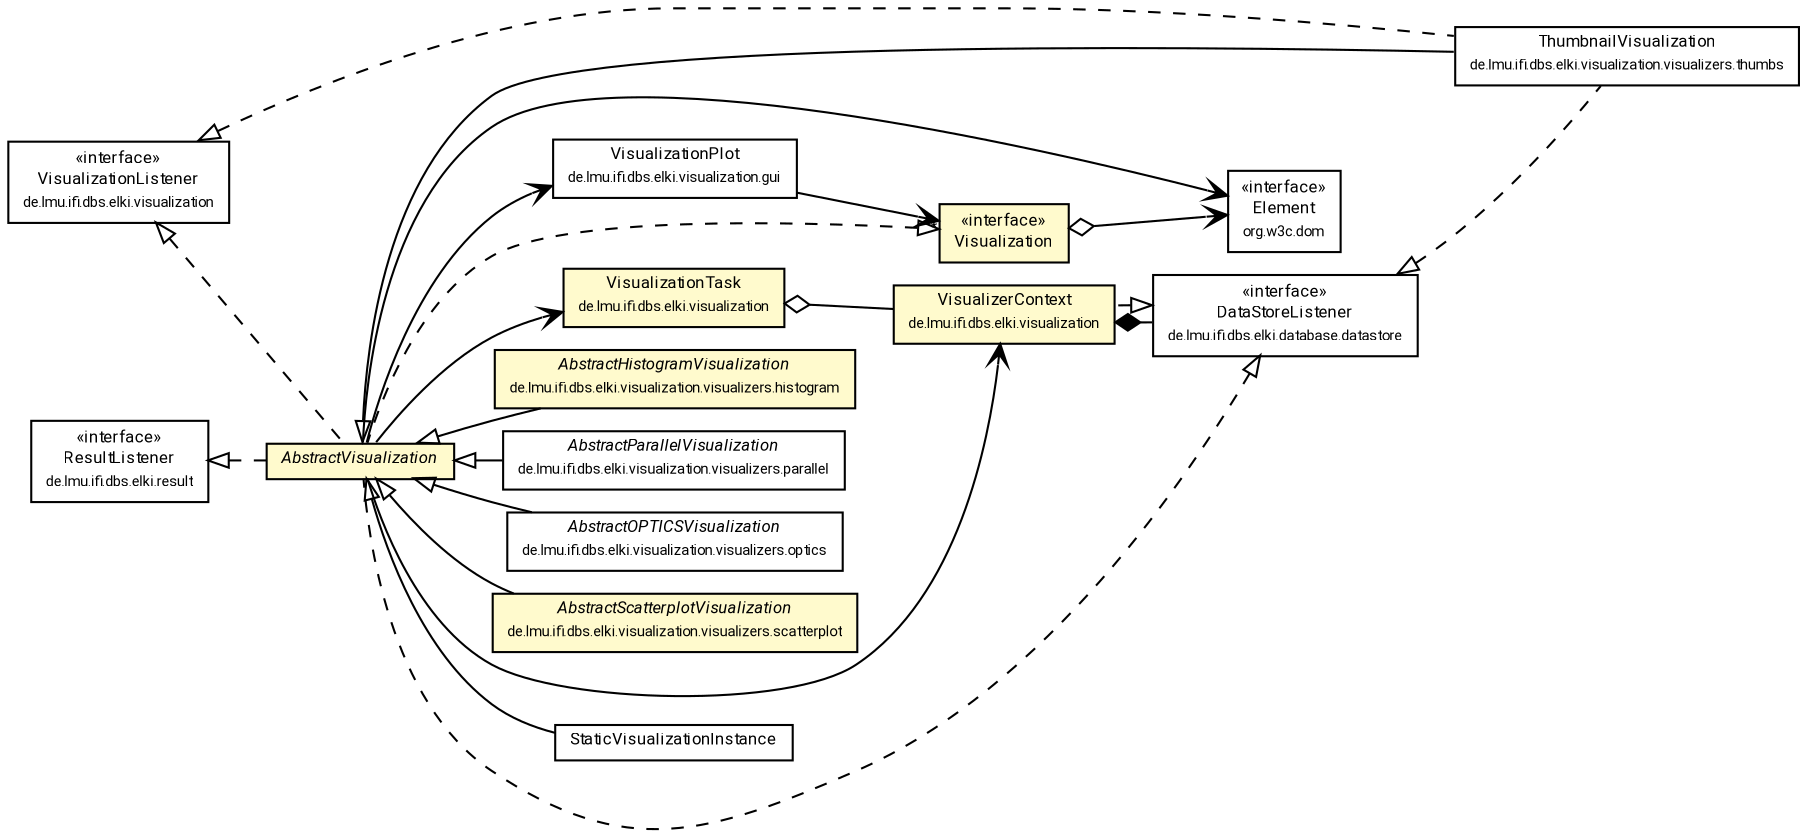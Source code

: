 #!/usr/local/bin/dot
#
# Class diagram 
# Generated by UMLGraph version R5_7_2-60-g0e99a6 (http://www.spinellis.gr/umlgraph/)
#

digraph G {
	graph [fontnames="svg"]
	edge [fontname="Roboto",fontsize=7,labelfontname="Roboto",labelfontsize=7,color="black"];
	node [fontname="Roboto",fontcolor="black",fontsize=8,shape=plaintext,margin=0,width=0,height=0];
	nodesep=0.15;
	ranksep=0.25;
	rankdir=LR;
	// de.lmu.ifi.dbs.elki.visualization.VisualizationListener
	c1425520 [label=<<table title="de.lmu.ifi.dbs.elki.visualization.VisualizationListener" border="0" cellborder="1" cellspacing="0" cellpadding="2" href="../VisualizationListener.html" target="_parent">
		<tr><td><table border="0" cellspacing="0" cellpadding="1">
		<tr><td align="center" balign="center"> &#171;interface&#187; </td></tr>
		<tr><td align="center" balign="center"> <font face="Roboto">VisualizationListener</font> </td></tr>
		<tr><td align="center" balign="center"> <font face="Roboto" point-size="7.0">de.lmu.ifi.dbs.elki.visualization</font> </td></tr>
		</table></td></tr>
		</table>>, URL="../VisualizationListener.html"];
	// de.lmu.ifi.dbs.elki.visualization.VisualizerContext
	c1425526 [label=<<table title="de.lmu.ifi.dbs.elki.visualization.VisualizerContext" border="0" cellborder="1" cellspacing="0" cellpadding="2" bgcolor="LemonChiffon" href="../VisualizerContext.html" target="_parent">
		<tr><td><table border="0" cellspacing="0" cellpadding="1">
		<tr><td align="center" balign="center"> <font face="Roboto">VisualizerContext</font> </td></tr>
		<tr><td align="center" balign="center"> <font face="Roboto" point-size="7.0">de.lmu.ifi.dbs.elki.visualization</font> </td></tr>
		</table></td></tr>
		</table>>, URL="../VisualizerContext.html"];
	// de.lmu.ifi.dbs.elki.visualization.gui.VisualizationPlot
	c1425588 [label=<<table title="de.lmu.ifi.dbs.elki.visualization.gui.VisualizationPlot" border="0" cellborder="1" cellspacing="0" cellpadding="2" href="../gui/VisualizationPlot.html" target="_parent">
		<tr><td><table border="0" cellspacing="0" cellpadding="1">
		<tr><td align="center" balign="center"> <font face="Roboto">VisualizationPlot</font> </td></tr>
		<tr><td align="center" balign="center"> <font face="Roboto" point-size="7.0">de.lmu.ifi.dbs.elki.visualization.gui</font> </td></tr>
		</table></td></tr>
		</table>>, URL="../gui/VisualizationPlot.html"];
	// de.lmu.ifi.dbs.elki.visualization.VisualizationTask
	c1425629 [label=<<table title="de.lmu.ifi.dbs.elki.visualization.VisualizationTask" border="0" cellborder="1" cellspacing="0" cellpadding="2" bgcolor="LemonChiffon" href="../VisualizationTask.html" target="_parent">
		<tr><td><table border="0" cellspacing="0" cellpadding="1">
		<tr><td align="center" balign="center"> <font face="Roboto">VisualizationTask</font> </td></tr>
		<tr><td align="center" balign="center"> <font face="Roboto" point-size="7.0">de.lmu.ifi.dbs.elki.visualization</font> </td></tr>
		</table></td></tr>
		</table>>, URL="../VisualizationTask.html"];
	// de.lmu.ifi.dbs.elki.visualization.visualizers.histogram.AbstractHistogramVisualization
	c1425635 [label=<<table title="de.lmu.ifi.dbs.elki.visualization.visualizers.histogram.AbstractHistogramVisualization" border="0" cellborder="1" cellspacing="0" cellpadding="2" bgcolor="LemonChiffon" href="histogram/AbstractHistogramVisualization.html" target="_parent">
		<tr><td><table border="0" cellspacing="0" cellpadding="1">
		<tr><td align="center" balign="center"> <font face="Roboto"><i>AbstractHistogramVisualization</i></font> </td></tr>
		<tr><td align="center" balign="center"> <font face="Roboto" point-size="7.0">de.lmu.ifi.dbs.elki.visualization.visualizers.histogram</font> </td></tr>
		</table></td></tr>
		</table>>, URL="histogram/AbstractHistogramVisualization.html"];
	// de.lmu.ifi.dbs.elki.visualization.visualizers.parallel.AbstractParallelVisualization<NV>
	c1425650 [label=<<table title="de.lmu.ifi.dbs.elki.visualization.visualizers.parallel.AbstractParallelVisualization" border="0" cellborder="1" cellspacing="0" cellpadding="2" href="parallel/AbstractParallelVisualization.html" target="_parent">
		<tr><td><table border="0" cellspacing="0" cellpadding="1">
		<tr><td align="center" balign="center"> <font face="Roboto"><i>AbstractParallelVisualization</i></font> </td></tr>
		<tr><td align="center" balign="center"> <font face="Roboto" point-size="7.0">de.lmu.ifi.dbs.elki.visualization.visualizers.parallel</font> </td></tr>
		</table></td></tr>
		</table>>, URL="parallel/AbstractParallelVisualization.html"];
	// de.lmu.ifi.dbs.elki.visualization.visualizers.optics.AbstractOPTICSVisualization
	c1425670 [label=<<table title="de.lmu.ifi.dbs.elki.visualization.visualizers.optics.AbstractOPTICSVisualization" border="0" cellborder="1" cellspacing="0" cellpadding="2" href="optics/AbstractOPTICSVisualization.html" target="_parent">
		<tr><td><table border="0" cellspacing="0" cellpadding="1">
		<tr><td align="center" balign="center"> <font face="Roboto"><i>AbstractOPTICSVisualization</i></font> </td></tr>
		<tr><td align="center" balign="center"> <font face="Roboto" point-size="7.0">de.lmu.ifi.dbs.elki.visualization.visualizers.optics</font> </td></tr>
		</table></td></tr>
		</table>>, URL="optics/AbstractOPTICSVisualization.html"];
	// de.lmu.ifi.dbs.elki.visualization.visualizers.scatterplot.AbstractScatterplotVisualization
	c1425708 [label=<<table title="de.lmu.ifi.dbs.elki.visualization.visualizers.scatterplot.AbstractScatterplotVisualization" border="0" cellborder="1" cellspacing="0" cellpadding="2" bgcolor="LemonChiffon" href="scatterplot/AbstractScatterplotVisualization.html" target="_parent">
		<tr><td><table border="0" cellspacing="0" cellpadding="1">
		<tr><td align="center" balign="center"> <font face="Roboto"><i>AbstractScatterplotVisualization</i></font> </td></tr>
		<tr><td align="center" balign="center"> <font face="Roboto" point-size="7.0">de.lmu.ifi.dbs.elki.visualization.visualizers.scatterplot</font> </td></tr>
		</table></td></tr>
		</table>>, URL="scatterplot/AbstractScatterplotVisualization.html"];
	// de.lmu.ifi.dbs.elki.visualization.visualizers.thumbs.ThumbnailVisualization
	c1425744 [label=<<table title="de.lmu.ifi.dbs.elki.visualization.visualizers.thumbs.ThumbnailVisualization" border="0" cellborder="1" cellspacing="0" cellpadding="2" href="thumbs/ThumbnailVisualization.html" target="_parent">
		<tr><td><table border="0" cellspacing="0" cellpadding="1">
		<tr><td align="center" balign="center"> <font face="Roboto">ThumbnailVisualization</font> </td></tr>
		<tr><td align="center" balign="center"> <font face="Roboto" point-size="7.0">de.lmu.ifi.dbs.elki.visualization.visualizers.thumbs</font> </td></tr>
		</table></td></tr>
		</table>>, URL="thumbs/ThumbnailVisualization.html"];
	// de.lmu.ifi.dbs.elki.visualization.visualizers.Visualization
	c1425748 [label=<<table title="de.lmu.ifi.dbs.elki.visualization.visualizers.Visualization" border="0" cellborder="1" cellspacing="0" cellpadding="2" bgcolor="LemonChiffon" href="Visualization.html" target="_parent">
		<tr><td><table border="0" cellspacing="0" cellpadding="1">
		<tr><td align="center" balign="center"> &#171;interface&#187; </td></tr>
		<tr><td align="center" balign="center"> <font face="Roboto">Visualization</font> </td></tr>
		</table></td></tr>
		</table>>, URL="Visualization.html"];
	// de.lmu.ifi.dbs.elki.visualization.visualizers.StaticVisualizationInstance
	c1425749 [label=<<table title="de.lmu.ifi.dbs.elki.visualization.visualizers.StaticVisualizationInstance" border="0" cellborder="1" cellspacing="0" cellpadding="2" href="StaticVisualizationInstance.html" target="_parent">
		<tr><td><table border="0" cellspacing="0" cellpadding="1">
		<tr><td align="center" balign="center"> <font face="Roboto">StaticVisualizationInstance</font> </td></tr>
		</table></td></tr>
		</table>>, URL="StaticVisualizationInstance.html"];
	// de.lmu.ifi.dbs.elki.visualization.visualizers.AbstractVisualization
	c1425750 [label=<<table title="de.lmu.ifi.dbs.elki.visualization.visualizers.AbstractVisualization" border="0" cellborder="1" cellspacing="0" cellpadding="2" bgcolor="lemonChiffon" href="AbstractVisualization.html" target="_parent">
		<tr><td><table border="0" cellspacing="0" cellpadding="1">
		<tr><td align="center" balign="center"> <font face="Roboto"><i>AbstractVisualization</i></font> </td></tr>
		</table></td></tr>
		</table>>, URL="AbstractVisualization.html"];
	// de.lmu.ifi.dbs.elki.result.ResultListener
	c1426418 [label=<<table title="de.lmu.ifi.dbs.elki.result.ResultListener" border="0" cellborder="1" cellspacing="0" cellpadding="2" href="../../result/ResultListener.html" target="_parent">
		<tr><td><table border="0" cellspacing="0" cellpadding="1">
		<tr><td align="center" balign="center"> &#171;interface&#187; </td></tr>
		<tr><td align="center" balign="center"> <font face="Roboto">ResultListener</font> </td></tr>
		<tr><td align="center" balign="center"> <font face="Roboto" point-size="7.0">de.lmu.ifi.dbs.elki.result</font> </td></tr>
		</table></td></tr>
		</table>>, URL="../../result/ResultListener.html"];
	// de.lmu.ifi.dbs.elki.database.datastore.DataStoreListener
	c1426621 [label=<<table title="de.lmu.ifi.dbs.elki.database.datastore.DataStoreListener" border="0" cellborder="1" cellspacing="0" cellpadding="2" href="../../database/datastore/DataStoreListener.html" target="_parent">
		<tr><td><table border="0" cellspacing="0" cellpadding="1">
		<tr><td align="center" balign="center"> &#171;interface&#187; </td></tr>
		<tr><td align="center" balign="center"> <font face="Roboto">DataStoreListener</font> </td></tr>
		<tr><td align="center" balign="center"> <font face="Roboto" point-size="7.0">de.lmu.ifi.dbs.elki.database.datastore</font> </td></tr>
		</table></td></tr>
		</table>>, URL="../../database/datastore/DataStoreListener.html"];
	// de.lmu.ifi.dbs.elki.visualization.VisualizerContext implements de.lmu.ifi.dbs.elki.database.datastore.DataStoreListener
	c1426621 -> c1425526 [arrowtail=empty,style=dashed,dir=back,weight=9];
	// de.lmu.ifi.dbs.elki.visualization.VisualizerContext composed de.lmu.ifi.dbs.elki.database.datastore.DataStoreListener
	c1425526 -> c1426621 [arrowhead=none,arrowtail=diamond,dir=back,weight=6];
	// de.lmu.ifi.dbs.elki.visualization.VisualizationTask has de.lmu.ifi.dbs.elki.visualization.VisualizerContext
	c1425629 -> c1425526 [arrowhead=none,arrowtail=ediamond,dir=back,weight=4];
	// de.lmu.ifi.dbs.elki.visualization.visualizers.histogram.AbstractHistogramVisualization extends de.lmu.ifi.dbs.elki.visualization.visualizers.AbstractVisualization
	c1425750 -> c1425635 [arrowtail=empty,dir=back,weight=10];
	// de.lmu.ifi.dbs.elki.visualization.visualizers.parallel.AbstractParallelVisualization<NV> extends de.lmu.ifi.dbs.elki.visualization.visualizers.AbstractVisualization
	c1425750 -> c1425650 [arrowtail=empty,dir=back,weight=10];
	// de.lmu.ifi.dbs.elki.visualization.visualizers.optics.AbstractOPTICSVisualization extends de.lmu.ifi.dbs.elki.visualization.visualizers.AbstractVisualization
	c1425750 -> c1425670 [arrowtail=empty,dir=back,weight=10];
	// de.lmu.ifi.dbs.elki.visualization.visualizers.scatterplot.AbstractScatterplotVisualization extends de.lmu.ifi.dbs.elki.visualization.visualizers.AbstractVisualization
	c1425750 -> c1425708 [arrowtail=empty,dir=back,weight=10];
	// de.lmu.ifi.dbs.elki.visualization.visualizers.thumbs.ThumbnailVisualization extends de.lmu.ifi.dbs.elki.visualization.visualizers.AbstractVisualization
	c1425750 -> c1425744 [arrowtail=empty,dir=back,weight=10];
	// de.lmu.ifi.dbs.elki.visualization.visualizers.thumbs.ThumbnailVisualization implements de.lmu.ifi.dbs.elki.database.datastore.DataStoreListener
	c1426621 -> c1425744 [arrowtail=empty,style=dashed,dir=back,weight=9];
	// de.lmu.ifi.dbs.elki.visualization.visualizers.thumbs.ThumbnailVisualization implements de.lmu.ifi.dbs.elki.visualization.VisualizationListener
	c1425520 -> c1425744 [arrowtail=empty,style=dashed,dir=back,weight=9];
	// de.lmu.ifi.dbs.elki.visualization.visualizers.Visualization navhas org.w3c.dom.Element
	c1425748 -> c1428501 [arrowhead=open,arrowtail=ediamond,dir=both,weight=3];
	// de.lmu.ifi.dbs.elki.visualization.visualizers.StaticVisualizationInstance extends de.lmu.ifi.dbs.elki.visualization.visualizers.AbstractVisualization
	c1425750 -> c1425749 [arrowtail=empty,dir=back,weight=10];
	// de.lmu.ifi.dbs.elki.visualization.visualizers.AbstractVisualization implements de.lmu.ifi.dbs.elki.visualization.visualizers.Visualization
	c1425748 -> c1425750 [arrowtail=empty,style=dashed,dir=back,weight=9];
	// de.lmu.ifi.dbs.elki.visualization.visualizers.AbstractVisualization implements de.lmu.ifi.dbs.elki.result.ResultListener
	c1426418 -> c1425750 [arrowtail=empty,style=dashed,dir=back,weight=9];
	// de.lmu.ifi.dbs.elki.visualization.visualizers.AbstractVisualization implements de.lmu.ifi.dbs.elki.visualization.VisualizationListener
	c1425520 -> c1425750 [arrowtail=empty,style=dashed,dir=back,weight=9];
	// de.lmu.ifi.dbs.elki.visualization.visualizers.AbstractVisualization implements de.lmu.ifi.dbs.elki.database.datastore.DataStoreListener
	c1426621 -> c1425750 [arrowtail=empty,style=dashed,dir=back,weight=9];
	// de.lmu.ifi.dbs.elki.visualization.gui.VisualizationPlot navassoc de.lmu.ifi.dbs.elki.visualization.visualizers.Visualization
	c1425588 -> c1425748 [arrowhead=open,weight=1,headlabel="*"];
	// de.lmu.ifi.dbs.elki.visualization.visualizers.AbstractVisualization navassoc de.lmu.ifi.dbs.elki.visualization.VisualizationTask
	c1425750 -> c1425629 [arrowhead=open,weight=1];
	// de.lmu.ifi.dbs.elki.visualization.visualizers.AbstractVisualization navassoc de.lmu.ifi.dbs.elki.visualization.VisualizerContext
	c1425750 -> c1425526 [arrowhead=open,weight=1];
	// de.lmu.ifi.dbs.elki.visualization.visualizers.AbstractVisualization navassoc de.lmu.ifi.dbs.elki.visualization.gui.VisualizationPlot
	c1425750 -> c1425588 [arrowhead=open,weight=1];
	// de.lmu.ifi.dbs.elki.visualization.visualizers.AbstractVisualization navassoc org.w3c.dom.Element
	c1425750 -> c1428501 [arrowhead=open,weight=1];
	// org.w3c.dom.Element
	c1428501 [label=<<table title="org.w3c.dom.Element" border="0" cellborder="1" cellspacing="0" cellpadding="2" href="http://docs.oracle.com/javase/7/docs/api/org/w3c/dom/Element.html" target="_parent">
		<tr><td><table border="0" cellspacing="0" cellpadding="1">
		<tr><td align="center" balign="center"> &#171;interface&#187; </td></tr>
		<tr><td align="center" balign="center"> <font face="Roboto">Element</font> </td></tr>
		<tr><td align="center" balign="center"> <font face="Roboto" point-size="7.0">org.w3c.dom</font> </td></tr>
		</table></td></tr>
		</table>>, URL="http://docs.oracle.com/javase/7/docs/api/org/w3c/dom/Element.html"];
}

